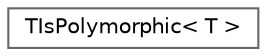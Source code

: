 digraph "Graphical Class Hierarchy"
{
 // INTERACTIVE_SVG=YES
 // LATEX_PDF_SIZE
  bgcolor="transparent";
  edge [fontname=Helvetica,fontsize=10,labelfontname=Helvetica,labelfontsize=10];
  node [fontname=Helvetica,fontsize=10,shape=box,height=0.2,width=0.4];
  rankdir="LR";
  Node0 [id="Node000000",label="TIsPolymorphic\< T \>",height=0.2,width=0.4,color="grey40", fillcolor="white", style="filled",URL="$d7/db8/structTIsPolymorphic.html",tooltip="Traits class which tests if a type is polymorphic (virtual)."];
}
